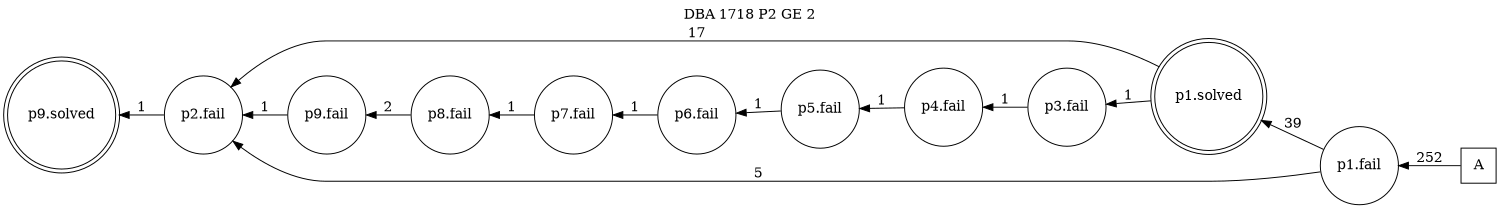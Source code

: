 digraph DBA_1718_P2_GE_2 {
labelloc="tl"
label= " DBA 1718 P2 GE 2 "
rankdir="RL";
graph [ size=" 10 , 10 !"]

"A" [shape="square" label="A"]
"p1.fail" [shape="circle" label="p1.fail"]
"p1.solved" [shape="doublecircle" label="p1.solved"]
"p2.fail" [shape="circle" label="p2.fail"]
"p3.fail" [shape="circle" label="p3.fail"]
"p4.fail" [shape="circle" label="p4.fail"]
"p5.fail" [shape="circle" label="p5.fail"]
"p6.fail" [shape="circle" label="p6.fail"]
"p7.fail" [shape="circle" label="p7.fail"]
"p8.fail" [shape="circle" label="p8.fail"]
"p9.fail" [shape="circle" label="p9.fail"]
"p9.solved" [shape="doublecircle" label="p9.solved"]
"A" -> "p1.fail" [ label=252]
"p1.fail" -> "p1.solved" [ label=39]
"p1.fail" -> "p2.fail" [ label=5]
"p1.solved" -> "p2.fail" [ label=17]
"p1.solved" -> "p3.fail" [ label=1]
"p2.fail" -> "p9.solved" [ label=1]
"p3.fail" -> "p4.fail" [ label=1]
"p4.fail" -> "p5.fail" [ label=1]
"p5.fail" -> "p6.fail" [ label=1]
"p6.fail" -> "p7.fail" [ label=1]
"p7.fail" -> "p8.fail" [ label=1]
"p8.fail" -> "p9.fail" [ label=2]
"p9.fail" -> "p2.fail" [ label=1]
}
